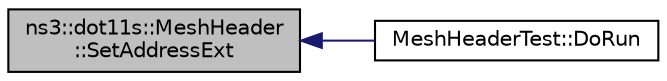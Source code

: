 digraph "ns3::dot11s::MeshHeader::SetAddressExt"
{
  edge [fontname="Helvetica",fontsize="10",labelfontname="Helvetica",labelfontsize="10"];
  node [fontname="Helvetica",fontsize="10",shape=record];
  rankdir="LR";
  Node1 [label="ns3::dot11s::MeshHeader\l::SetAddressExt",height=0.2,width=0.4,color="black", fillcolor="grey75", style="filled", fontcolor="black"];
  Node1 -> Node2 [dir="back",color="midnightblue",fontsize="10",style="solid"];
  Node2 [label="MeshHeaderTest::DoRun",height=0.2,width=0.4,color="black", fillcolor="white", style="filled",URL="$d4/d47/structMeshHeaderTest.html#a0e2f9fd40d75a0a955e2c90658735316",tooltip="Implementation to actually run this TestCase. "];
}
